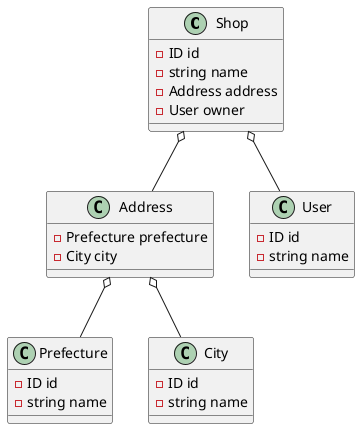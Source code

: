 @startuml
class Shop {
  - ID id
  - string name
  - Address address
  - User owner
}
class Address {
  - Prefecture prefecture
  - City city
}
class Prefecture {
  - ID id
  - string name
}
class City {
  - ID id
  - string name
}
class User {
  - ID id
  - string name
}

Shop o-- Address
Shop o-- User
Address o-- Prefecture
Address o-- City
@enduml